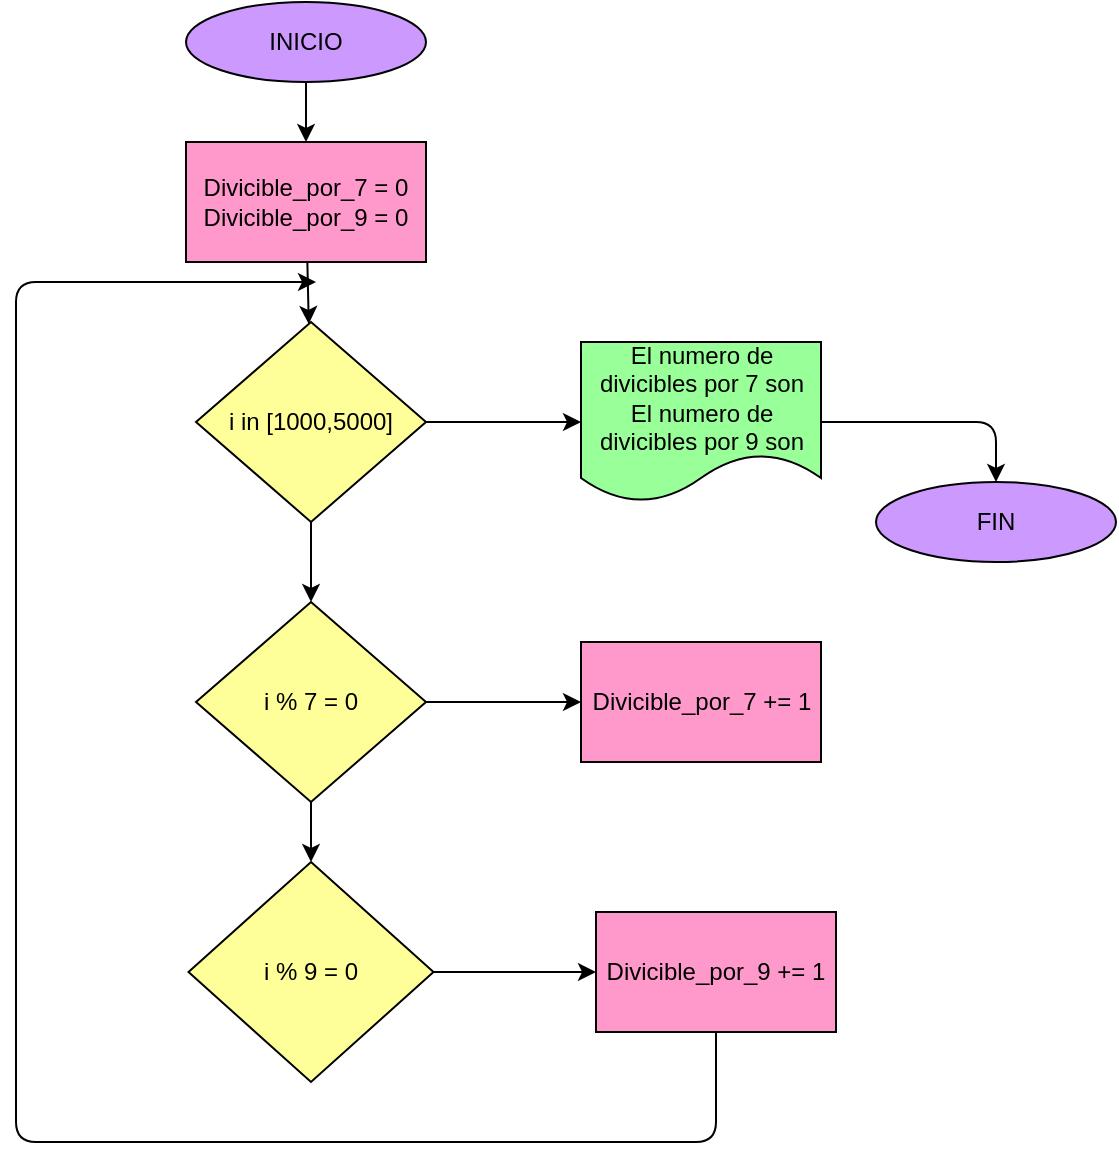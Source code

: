 <mxfile>
    <diagram id="15qBf8BPOoPZ_RI6u-9z" name="Página-1">
        <mxGraphModel dx="680" dy="740" grid="1" gridSize="10" guides="1" tooltips="1" connect="1" arrows="1" fold="1" page="1" pageScale="1" pageWidth="850" pageHeight="1100" math="0" shadow="0">
            <root>
                <mxCell id="0"/>
                <mxCell id="1" parent="0"/>
                <mxCell id="4" value="" style="edgeStyle=none;html=1;" parent="1" source="2" target="3" edge="1">
                    <mxGeometry relative="1" as="geometry"/>
                </mxCell>
                <mxCell id="2" value="INICIO" style="ellipse;whiteSpace=wrap;html=1;fillColor=#CC99FF;" parent="1" vertex="1">
                    <mxGeometry x="365" width="120" height="40" as="geometry"/>
                </mxCell>
                <mxCell id="6" value="" style="edgeStyle=none;html=1;" parent="1" source="3" target="5" edge="1">
                    <mxGeometry relative="1" as="geometry"/>
                </mxCell>
                <mxCell id="3" value="Divicible_por_7 = 0&lt;br&gt;Divicible_por_9 = 0" style="whiteSpace=wrap;html=1;fillColor=#FF99CC;" parent="1" vertex="1">
                    <mxGeometry x="365" y="70" width="120" height="60" as="geometry"/>
                </mxCell>
                <mxCell id="8" value="" style="edgeStyle=none;html=1;" parent="1" source="5" target="7" edge="1">
                    <mxGeometry relative="1" as="geometry"/>
                </mxCell>
                <mxCell id="19" value="" style="edgeStyle=none;html=1;" edge="1" parent="1" source="5" target="18">
                    <mxGeometry relative="1" as="geometry"/>
                </mxCell>
                <mxCell id="5" value="i in [1000,5000]" style="rhombus;whiteSpace=wrap;html=1;fillColor=#FFFF99;" parent="1" vertex="1">
                    <mxGeometry x="370" y="160" width="115" height="100" as="geometry"/>
                </mxCell>
                <mxCell id="10" value="" style="edgeStyle=none;html=1;" edge="1" parent="1" source="7" target="9">
                    <mxGeometry relative="1" as="geometry"/>
                </mxCell>
                <mxCell id="12" value="" style="edgeStyle=none;html=1;" edge="1" parent="1" source="7" target="11">
                    <mxGeometry relative="1" as="geometry"/>
                </mxCell>
                <mxCell id="7" value="i % 7 = 0" style="rhombus;whiteSpace=wrap;html=1;fillColor=#FFFF99;" parent="1" vertex="1">
                    <mxGeometry x="370" y="300" width="115" height="100" as="geometry"/>
                </mxCell>
                <mxCell id="9" value="Divicible_por_7 += 1" style="whiteSpace=wrap;html=1;fillColor=#FF99CC;" vertex="1" parent="1">
                    <mxGeometry x="562.5" y="320" width="120" height="60" as="geometry"/>
                </mxCell>
                <mxCell id="14" value="" style="edgeStyle=none;html=1;" edge="1" parent="1" source="11" target="13">
                    <mxGeometry relative="1" as="geometry"/>
                </mxCell>
                <mxCell id="11" value="i % 9 = 0" style="rhombus;whiteSpace=wrap;html=1;fillColor=#FFFF99;" vertex="1" parent="1">
                    <mxGeometry x="366.25" y="430" width="122.5" height="110" as="geometry"/>
                </mxCell>
                <mxCell id="13" value="Divicible_por_9 += 1" style="whiteSpace=wrap;html=1;fillColor=#FF99CC;" vertex="1" parent="1">
                    <mxGeometry x="570" y="455" width="120" height="60" as="geometry"/>
                </mxCell>
                <mxCell id="15" value="" style="endArrow=classic;html=1;exitX=0.5;exitY=1;exitDx=0;exitDy=0;" edge="1" parent="1" source="13">
                    <mxGeometry width="50" height="50" relative="1" as="geometry">
                        <mxPoint x="600" y="660" as="sourcePoint"/>
                        <mxPoint x="430" y="140" as="targetPoint"/>
                        <Array as="points">
                            <mxPoint x="630" y="570"/>
                            <mxPoint x="280" y="570"/>
                            <mxPoint x="280" y="140"/>
                        </Array>
                    </mxGeometry>
                </mxCell>
                <mxCell id="18" value="El numero de divicibles por 7 son&lt;br&gt;El numero de divicibles por 9 son" style="shape=document;whiteSpace=wrap;html=1;boundedLbl=1;fillColor=#99FF99;" vertex="1" parent="1">
                    <mxGeometry x="562.5" y="170" width="120" height="80" as="geometry"/>
                </mxCell>
                <mxCell id="20" value="FIN" style="ellipse;whiteSpace=wrap;html=1;fillColor=#CC99FF;" vertex="1" parent="1">
                    <mxGeometry x="710" y="240" width="120" height="40" as="geometry"/>
                </mxCell>
                <mxCell id="21" value="" style="endArrow=classic;html=1;exitX=1;exitY=0.5;exitDx=0;exitDy=0;entryX=0.5;entryY=0;entryDx=0;entryDy=0;" edge="1" parent="1" source="18" target="20">
                    <mxGeometry width="50" height="50" relative="1" as="geometry">
                        <mxPoint x="750" y="180" as="sourcePoint"/>
                        <mxPoint x="800" y="130" as="targetPoint"/>
                        <Array as="points">
                            <mxPoint x="770" y="210"/>
                        </Array>
                    </mxGeometry>
                </mxCell>
            </root>
        </mxGraphModel>
    </diagram>
</mxfile>